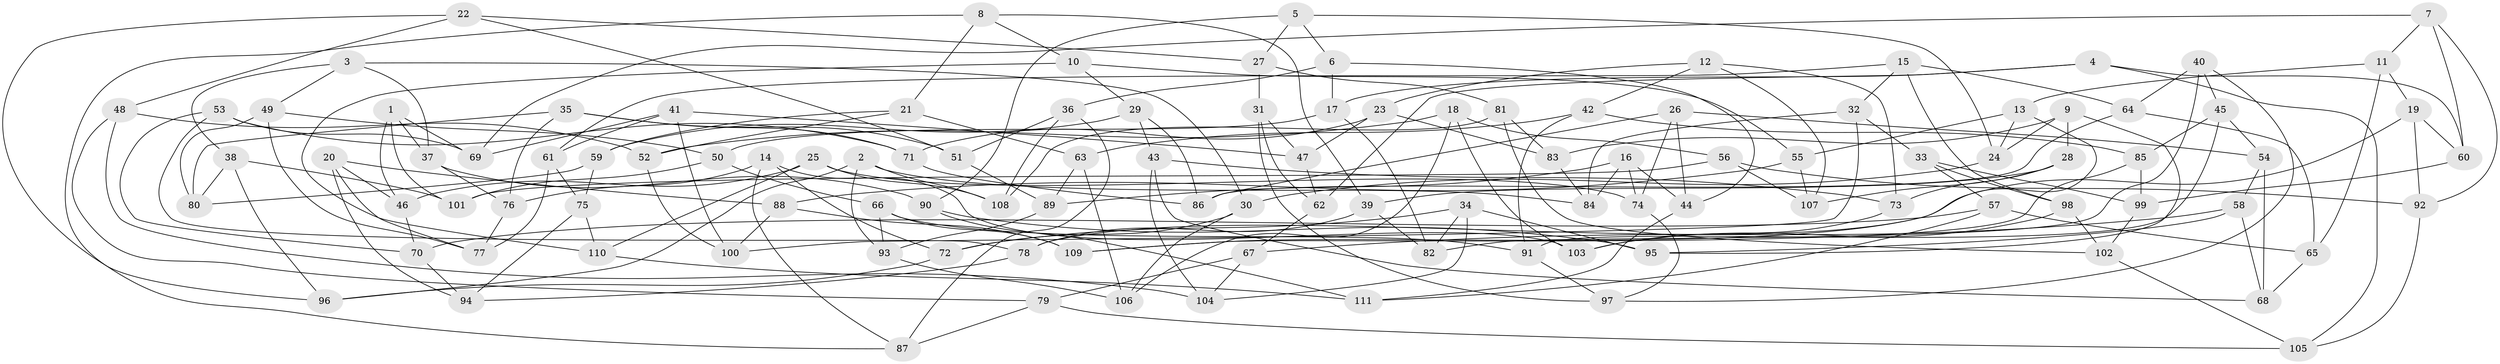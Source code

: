 // coarse degree distribution, {6: 0.13636363636363635, 4: 0.38636363636363635, 5: 0.18181818181818182, 3: 0.13636363636363635, 9: 0.06818181818181818, 7: 0.045454545454545456, 21: 0.022727272727272728, 10: 0.022727272727272728}
// Generated by graph-tools (version 1.1) at 2025/00/03/04/25 22:00:59]
// undirected, 111 vertices, 222 edges
graph export_dot {
graph [start="1"]
  node [color=gray90,style=filled];
  1;
  2;
  3;
  4;
  5;
  6;
  7;
  8;
  9;
  10;
  11;
  12;
  13;
  14;
  15;
  16;
  17;
  18;
  19;
  20;
  21;
  22;
  23;
  24;
  25;
  26;
  27;
  28;
  29;
  30;
  31;
  32;
  33;
  34;
  35;
  36;
  37;
  38;
  39;
  40;
  41;
  42;
  43;
  44;
  45;
  46;
  47;
  48;
  49;
  50;
  51;
  52;
  53;
  54;
  55;
  56;
  57;
  58;
  59;
  60;
  61;
  62;
  63;
  64;
  65;
  66;
  67;
  68;
  69;
  70;
  71;
  72;
  73;
  74;
  75;
  76;
  77;
  78;
  79;
  80;
  81;
  82;
  83;
  84;
  85;
  86;
  87;
  88;
  89;
  90;
  91;
  92;
  93;
  94;
  95;
  96;
  97;
  98;
  99;
  100;
  101;
  102;
  103;
  104;
  105;
  106;
  107;
  108;
  109;
  110;
  111;
  1 -- 69;
  1 -- 46;
  1 -- 37;
  1 -- 101;
  2 -- 84;
  2 -- 108;
  2 -- 93;
  2 -- 96;
  3 -- 30;
  3 -- 49;
  3 -- 38;
  3 -- 37;
  4 -- 60;
  4 -- 17;
  4 -- 62;
  4 -- 105;
  5 -- 90;
  5 -- 24;
  5 -- 6;
  5 -- 27;
  6 -- 17;
  6 -- 44;
  6 -- 36;
  7 -- 60;
  7 -- 11;
  7 -- 92;
  7 -- 69;
  8 -- 39;
  8 -- 87;
  8 -- 10;
  8 -- 21;
  9 -- 95;
  9 -- 83;
  9 -- 24;
  9 -- 28;
  10 -- 29;
  10 -- 55;
  10 -- 110;
  11 -- 65;
  11 -- 19;
  11 -- 13;
  12 -- 107;
  12 -- 42;
  12 -- 23;
  12 -- 73;
  13 -- 55;
  13 -- 24;
  13 -- 109;
  14 -- 87;
  14 -- 103;
  14 -- 72;
  14 -- 76;
  15 -- 61;
  15 -- 32;
  15 -- 64;
  15 -- 98;
  16 -- 74;
  16 -- 44;
  16 -- 89;
  16 -- 84;
  17 -- 50;
  17 -- 82;
  18 -- 56;
  18 -- 106;
  18 -- 103;
  18 -- 52;
  19 -- 60;
  19 -- 78;
  19 -- 92;
  20 -- 77;
  20 -- 46;
  20 -- 94;
  20 -- 88;
  21 -- 63;
  21 -- 52;
  21 -- 59;
  22 -- 51;
  22 -- 48;
  22 -- 96;
  22 -- 27;
  23 -- 47;
  23 -- 83;
  23 -- 71;
  24 -- 30;
  25 -- 46;
  25 -- 74;
  25 -- 110;
  25 -- 108;
  26 -- 74;
  26 -- 86;
  26 -- 44;
  26 -- 54;
  27 -- 81;
  27 -- 31;
  28 -- 39;
  28 -- 73;
  28 -- 107;
  29 -- 86;
  29 -- 43;
  29 -- 59;
  30 -- 72;
  30 -- 106;
  31 -- 97;
  31 -- 47;
  31 -- 62;
  32 -- 84;
  32 -- 33;
  32 -- 100;
  33 -- 99;
  33 -- 57;
  33 -- 98;
  34 -- 72;
  34 -- 82;
  34 -- 104;
  34 -- 95;
  35 -- 51;
  35 -- 80;
  35 -- 71;
  35 -- 76;
  36 -- 108;
  36 -- 87;
  36 -- 51;
  37 -- 76;
  37 -- 90;
  38 -- 101;
  38 -- 96;
  38 -- 80;
  39 -- 82;
  39 -- 78;
  40 -- 45;
  40 -- 82;
  40 -- 64;
  40 -- 97;
  41 -- 47;
  41 -- 100;
  41 -- 69;
  41 -- 61;
  42 -- 91;
  42 -- 85;
  42 -- 63;
  43 -- 68;
  43 -- 104;
  43 -- 73;
  44 -- 111;
  45 -- 91;
  45 -- 85;
  45 -- 54;
  46 -- 70;
  47 -- 62;
  48 -- 104;
  48 -- 79;
  48 -- 52;
  49 -- 77;
  49 -- 80;
  49 -- 50;
  50 -- 101;
  50 -- 66;
  51 -- 89;
  52 -- 100;
  53 -- 78;
  53 -- 71;
  53 -- 69;
  53 -- 70;
  54 -- 58;
  54 -- 68;
  55 -- 107;
  55 -- 88;
  56 -- 101;
  56 -- 92;
  56 -- 107;
  57 -- 70;
  57 -- 111;
  57 -- 65;
  58 -- 68;
  58 -- 95;
  58 -- 67;
  59 -- 80;
  59 -- 75;
  60 -- 99;
  61 -- 75;
  61 -- 77;
  62 -- 67;
  63 -- 89;
  63 -- 106;
  64 -- 65;
  64 -- 86;
  65 -- 68;
  66 -- 91;
  66 -- 93;
  66 -- 109;
  67 -- 79;
  67 -- 104;
  70 -- 94;
  71 -- 86;
  72 -- 96;
  73 -- 103;
  74 -- 97;
  75 -- 110;
  75 -- 94;
  76 -- 77;
  78 -- 94;
  79 -- 105;
  79 -- 87;
  81 -- 108;
  81 -- 102;
  81 -- 83;
  83 -- 84;
  85 -- 109;
  85 -- 99;
  88 -- 100;
  88 -- 109;
  89 -- 93;
  90 -- 111;
  90 -- 95;
  91 -- 97;
  92 -- 105;
  93 -- 106;
  98 -- 103;
  98 -- 102;
  99 -- 102;
  102 -- 105;
  110 -- 111;
}
